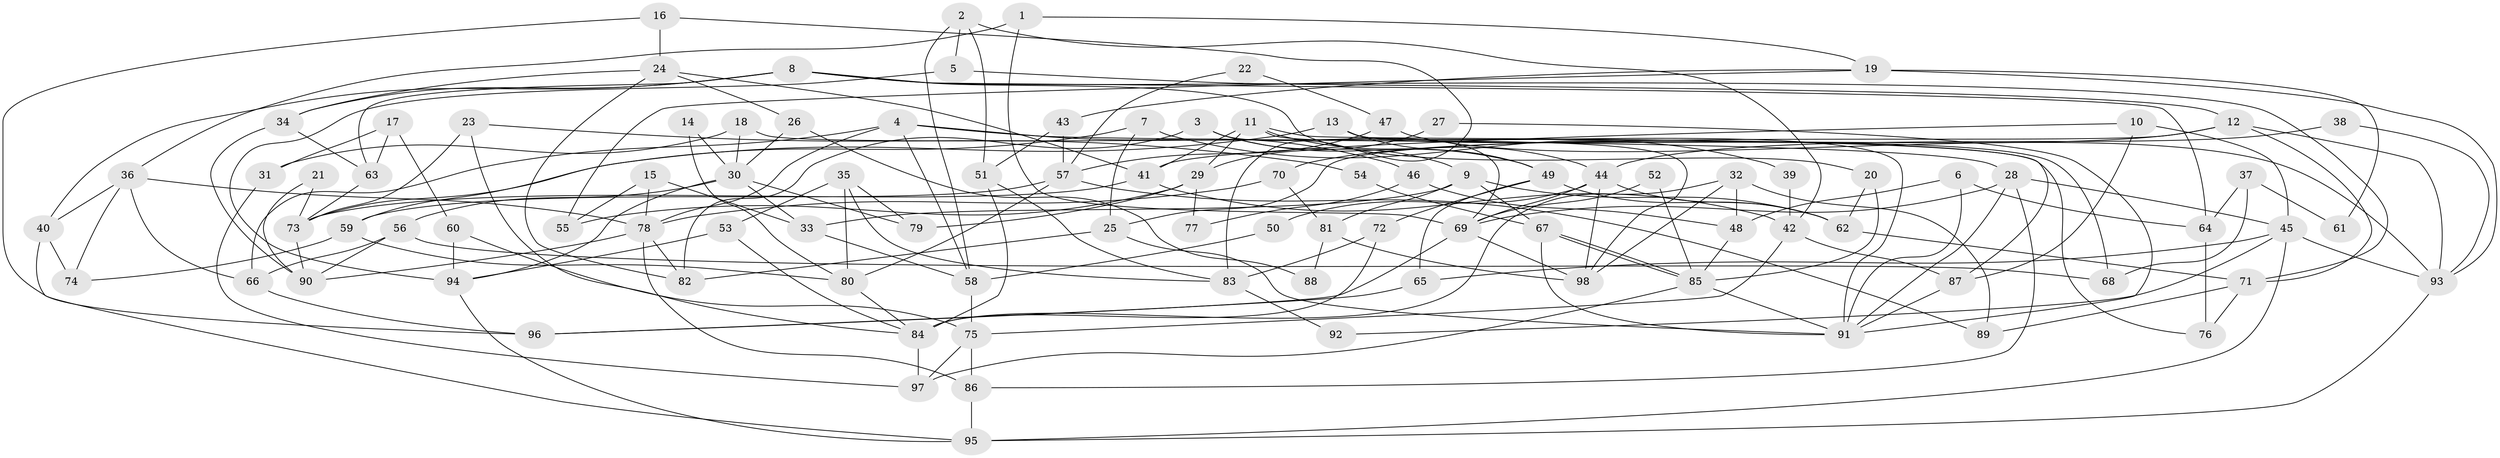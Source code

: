 // Generated by graph-tools (version 1.1) at 2025/49/03/09/25 04:49:31]
// undirected, 98 vertices, 196 edges
graph export_dot {
graph [start="1"]
  node [color=gray90,style=filled];
  1;
  2;
  3;
  4;
  5;
  6;
  7;
  8;
  9;
  10;
  11;
  12;
  13;
  14;
  15;
  16;
  17;
  18;
  19;
  20;
  21;
  22;
  23;
  24;
  25;
  26;
  27;
  28;
  29;
  30;
  31;
  32;
  33;
  34;
  35;
  36;
  37;
  38;
  39;
  40;
  41;
  42;
  43;
  44;
  45;
  46;
  47;
  48;
  49;
  50;
  51;
  52;
  53;
  54;
  55;
  56;
  57;
  58;
  59;
  60;
  61;
  62;
  63;
  64;
  65;
  66;
  67;
  68;
  69;
  70;
  71;
  72;
  73;
  74;
  75;
  76;
  77;
  78;
  79;
  80;
  81;
  82;
  83;
  84;
  85;
  86;
  87;
  88;
  89;
  90;
  91;
  92;
  93;
  94;
  95;
  96;
  97;
  98;
  1 -- 69;
  1 -- 36;
  1 -- 19;
  2 -- 58;
  2 -- 42;
  2 -- 5;
  2 -- 51;
  3 -- 49;
  3 -- 69;
  3 -- 9;
  3 -- 82;
  4 -- 78;
  4 -- 28;
  4 -- 46;
  4 -- 58;
  4 -- 66;
  5 -- 12;
  5 -- 94;
  6 -- 64;
  6 -- 91;
  6 -- 48;
  7 -- 25;
  7 -- 59;
  7 -- 39;
  8 -- 34;
  8 -- 20;
  8 -- 40;
  8 -- 63;
  8 -- 64;
  8 -- 71;
  9 -- 67;
  9 -- 33;
  9 -- 62;
  9 -- 81;
  10 -- 87;
  10 -- 45;
  10 -- 41;
  11 -- 44;
  11 -- 41;
  11 -- 29;
  11 -- 87;
  11 -- 98;
  12 -- 71;
  12 -- 70;
  12 -- 25;
  12 -- 93;
  13 -- 73;
  13 -- 91;
  13 -- 49;
  13 -- 68;
  14 -- 80;
  14 -- 30;
  15 -- 33;
  15 -- 78;
  15 -- 55;
  16 -- 83;
  16 -- 96;
  16 -- 24;
  17 -- 60;
  17 -- 63;
  17 -- 31;
  18 -- 30;
  18 -- 31;
  18 -- 76;
  19 -- 93;
  19 -- 43;
  19 -- 55;
  19 -- 61;
  20 -- 85;
  20 -- 62;
  21 -- 90;
  21 -- 73;
  22 -- 57;
  22 -- 47;
  23 -- 84;
  23 -- 73;
  23 -- 54;
  24 -- 82;
  24 -- 26;
  24 -- 34;
  24 -- 41;
  25 -- 91;
  25 -- 82;
  26 -- 30;
  26 -- 88;
  27 -- 29;
  27 -- 91;
  28 -- 86;
  28 -- 69;
  28 -- 45;
  28 -- 91;
  29 -- 55;
  29 -- 77;
  29 -- 79;
  30 -- 56;
  30 -- 94;
  30 -- 33;
  30 -- 79;
  31 -- 97;
  32 -- 84;
  32 -- 48;
  32 -- 89;
  32 -- 98;
  33 -- 58;
  34 -- 90;
  34 -- 63;
  35 -- 80;
  35 -- 79;
  35 -- 53;
  35 -- 83;
  36 -- 78;
  36 -- 66;
  36 -- 40;
  36 -- 74;
  37 -- 64;
  37 -- 68;
  37 -- 61;
  38 -- 44;
  38 -- 93;
  39 -- 42;
  40 -- 74;
  40 -- 95;
  41 -- 42;
  41 -- 73;
  42 -- 87;
  42 -- 75;
  43 -- 51;
  43 -- 57;
  44 -- 62;
  44 -- 98;
  44 -- 50;
  44 -- 69;
  45 -- 95;
  45 -- 65;
  45 -- 92;
  45 -- 93;
  46 -- 48;
  46 -- 77;
  47 -- 57;
  47 -- 93;
  48 -- 85;
  49 -- 62;
  49 -- 65;
  49 -- 72;
  50 -- 58;
  51 -- 83;
  51 -- 84;
  52 -- 85;
  52 -- 69;
  53 -- 94;
  53 -- 84;
  54 -- 67;
  56 -- 90;
  56 -- 66;
  56 -- 68;
  57 -- 59;
  57 -- 80;
  57 -- 89;
  58 -- 75;
  59 -- 80;
  59 -- 74;
  60 -- 75;
  60 -- 94;
  62 -- 71;
  63 -- 73;
  64 -- 76;
  65 -- 96;
  66 -- 96;
  67 -- 91;
  67 -- 85;
  67 -- 85;
  69 -- 98;
  69 -- 96;
  70 -- 78;
  70 -- 81;
  71 -- 89;
  71 -- 76;
  72 -- 84;
  72 -- 83;
  73 -- 90;
  75 -- 86;
  75 -- 97;
  78 -- 82;
  78 -- 86;
  78 -- 90;
  80 -- 84;
  81 -- 98;
  81 -- 88;
  83 -- 92;
  84 -- 97;
  85 -- 97;
  85 -- 91;
  86 -- 95;
  87 -- 91;
  93 -- 95;
  94 -- 95;
}
